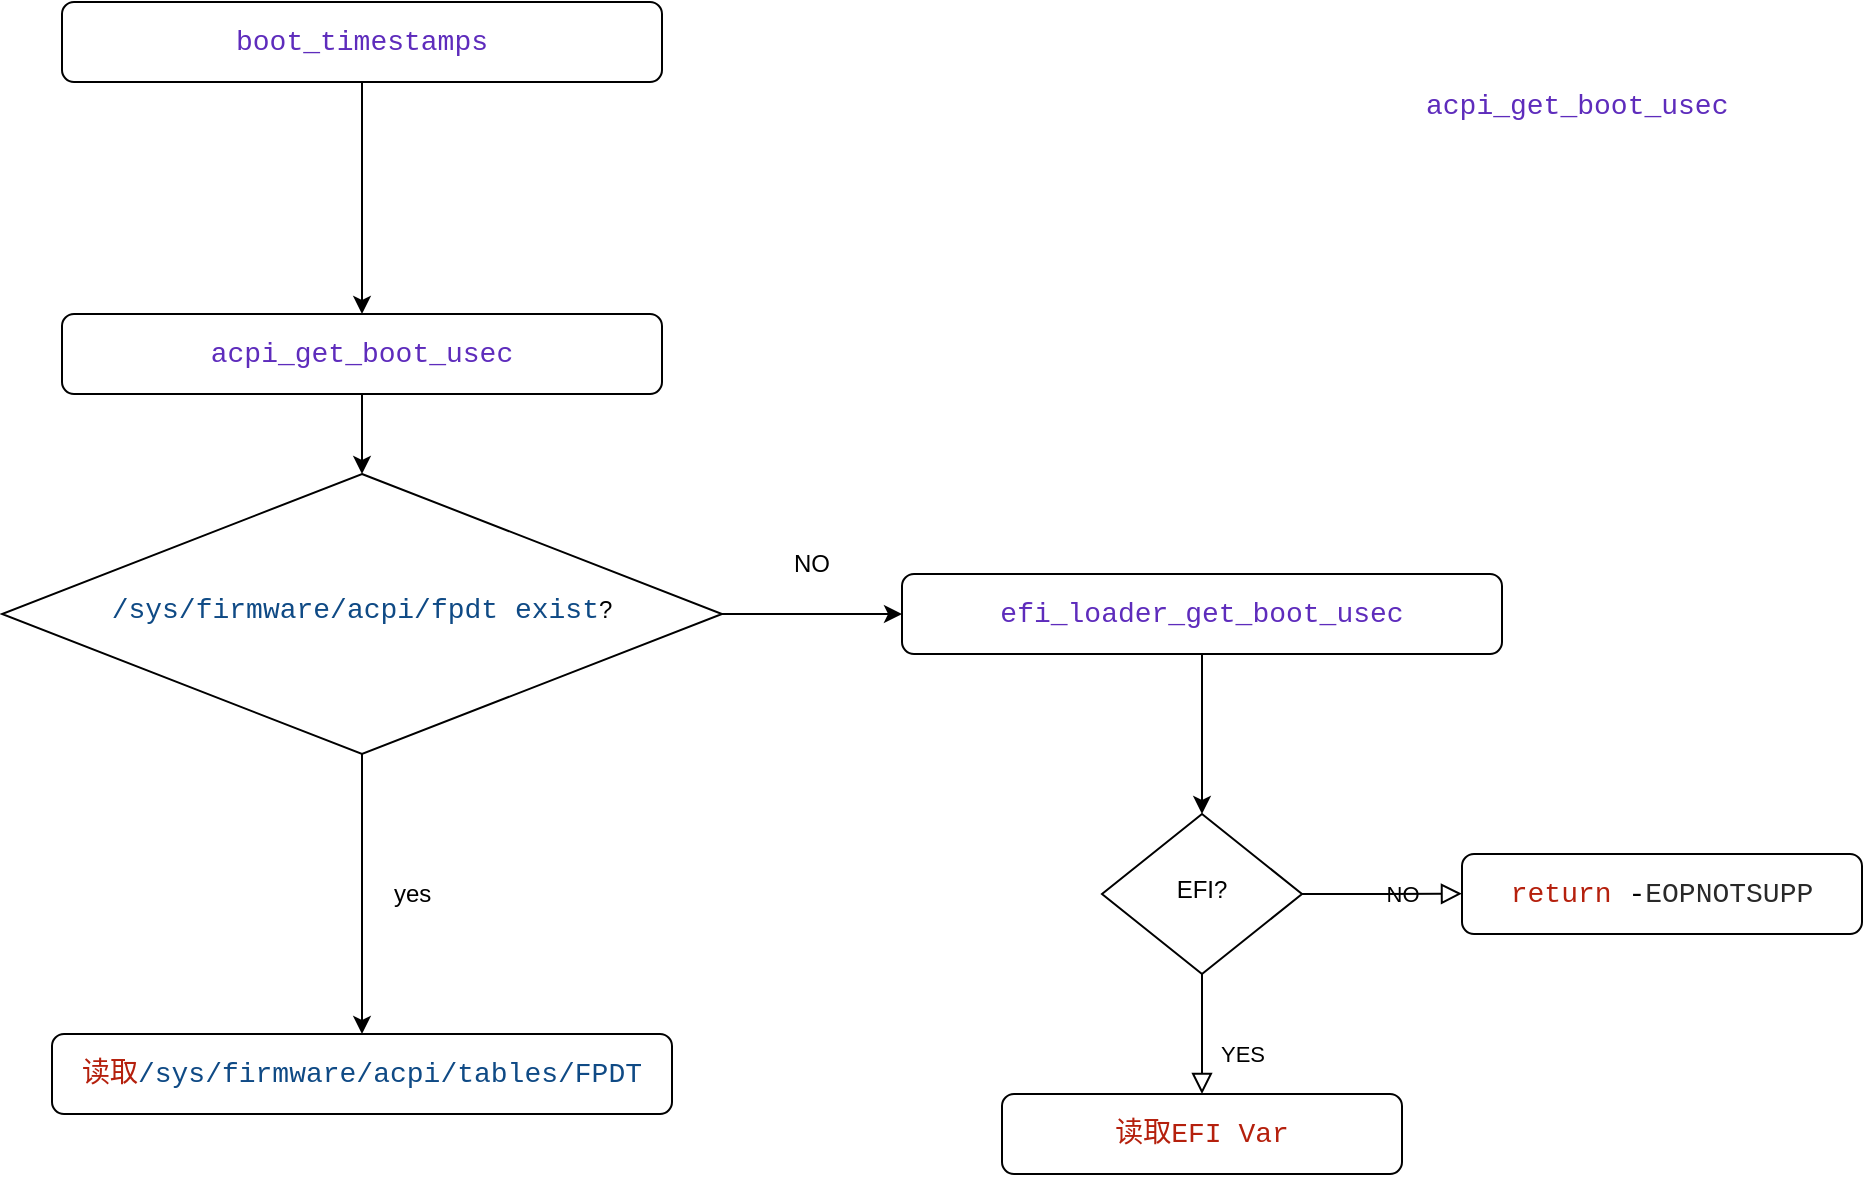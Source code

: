 <mxfile version="26.0.2">
  <diagram id="C5RBs43oDa-KdzZeNtuy" name="Page-1">
    <mxGraphModel dx="2555" dy="922" grid="1" gridSize="10" guides="1" tooltips="1" connect="1" arrows="1" fold="1" page="1" pageScale="1" pageWidth="827" pageHeight="1169" math="0" shadow="0">
      <root>
        <mxCell id="WIyWlLk6GJQsqaUBKTNV-0" />
        <mxCell id="WIyWlLk6GJQsqaUBKTNV-1" parent="WIyWlLk6GJQsqaUBKTNV-0" />
        <mxCell id="RZ5x465Gj1TcY6ijm79F-14" style="edgeStyle=orthogonalEdgeStyle;rounded=0;orthogonalLoop=1;jettySize=auto;html=1;" edge="1" parent="WIyWlLk6GJQsqaUBKTNV-1" source="RZ5x465Gj1TcY6ijm79F-0" target="RZ5x465Gj1TcY6ijm79F-1">
          <mxGeometry relative="1" as="geometry" />
        </mxCell>
        <mxCell id="RZ5x465Gj1TcY6ijm79F-0" value="&lt;div style=&quot;color: rgb(41, 41, 41); background-color: rgb(255, 255, 255); font-family: Consolas, &amp;quot;Courier New&amp;quot;, monospace; font-size: 14px; line-height: 19px; white-space: pre;&quot;&gt;&lt;span style=&quot;color: #5e2cbc;&quot;&gt;efi_loader_get_boot_usec&lt;/span&gt;&lt;/div&gt;" style="rounded=1;whiteSpace=wrap;html=1;fontSize=12;glass=0;strokeWidth=1;shadow=0;" vertex="1" parent="WIyWlLk6GJQsqaUBKTNV-1">
          <mxGeometry x="350" y="830" width="300" height="40" as="geometry" />
        </mxCell>
        <mxCell id="RZ5x465Gj1TcY6ijm79F-1" value="EFI?" style="rhombus;whiteSpace=wrap;html=1;shadow=0;fontFamily=Helvetica;fontSize=12;align=center;strokeWidth=1;spacing=6;spacingTop=-4;" vertex="1" parent="WIyWlLk6GJQsqaUBKTNV-1">
          <mxGeometry x="450" y="950" width="100" height="80" as="geometry" />
        </mxCell>
        <mxCell id="RZ5x465Gj1TcY6ijm79F-2" value="YES" style="rounded=0;html=1;jettySize=auto;orthogonalLoop=1;fontSize=11;endArrow=block;endFill=0;endSize=8;strokeWidth=1;shadow=0;labelBackgroundColor=none;edgeStyle=orthogonalEdgeStyle;" edge="1" parent="WIyWlLk6GJQsqaUBKTNV-1">
          <mxGeometry x="0.333" y="20" relative="1" as="geometry">
            <mxPoint as="offset" />
            <mxPoint x="500" y="1030" as="sourcePoint" />
            <mxPoint x="500" y="1090" as="targetPoint" />
          </mxGeometry>
        </mxCell>
        <mxCell id="RZ5x465Gj1TcY6ijm79F-3" value="&lt;div style=&quot;color: rgb(41, 41, 41); background-color: rgb(255, 255, 255); font-family: Consolas, &amp;quot;Courier New&amp;quot;, monospace; font-size: 14px; line-height: 19px; white-space: pre;&quot;&gt;&lt;div style=&quot;line-height: 19px;&quot;&gt;&lt;span style=&quot;color: #b5200d;&quot;&gt;return&lt;/span&gt; &lt;span style=&quot;color: #000000;&quot;&gt;-&lt;/span&gt;EOPNOTSUPP&lt;/div&gt;&lt;/div&gt;" style="rounded=1;whiteSpace=wrap;html=1;fontSize=12;glass=0;strokeWidth=1;shadow=0;" vertex="1" parent="WIyWlLk6GJQsqaUBKTNV-1">
          <mxGeometry x="630" y="970" width="200" height="40" as="geometry" />
        </mxCell>
        <mxCell id="RZ5x465Gj1TcY6ijm79F-5" value="NO" style="edgeStyle=orthogonalEdgeStyle;rounded=0;html=1;jettySize=auto;orthogonalLoop=1;fontSize=11;endArrow=block;endFill=0;endSize=8;strokeWidth=1;shadow=0;labelBackgroundColor=none;exitX=1;exitY=0.5;exitDx=0;exitDy=0;" edge="1" parent="WIyWlLk6GJQsqaUBKTNV-1" source="RZ5x465Gj1TcY6ijm79F-1">
          <mxGeometry y="10" relative="1" as="geometry">
            <mxPoint as="offset" />
            <mxPoint x="580" y="989.86" as="sourcePoint" />
            <mxPoint x="630" y="989.86" as="targetPoint" />
          </mxGeometry>
        </mxCell>
        <mxCell id="RZ5x465Gj1TcY6ijm79F-18" style="edgeStyle=orthogonalEdgeStyle;rounded=0;orthogonalLoop=1;jettySize=auto;html=1;entryX=0.5;entryY=0;entryDx=0;entryDy=0;" edge="1" parent="WIyWlLk6GJQsqaUBKTNV-1" source="RZ5x465Gj1TcY6ijm79F-7" target="RZ5x465Gj1TcY6ijm79F-9">
          <mxGeometry relative="1" as="geometry" />
        </mxCell>
        <mxCell id="RZ5x465Gj1TcY6ijm79F-7" value="&lt;div style=&quot;color: rgb(41, 41, 41); background-color: rgb(255, 255, 255); font-family: Consolas, &amp;quot;Courier New&amp;quot;, monospace; font-size: 14px; line-height: 19px; white-space: pre;&quot;&gt;&lt;span style=&quot;color: rgb(94, 44, 188); text-align: left;&quot;&gt;boot_timestamps&lt;/span&gt;&lt;/div&gt;" style="rounded=1;whiteSpace=wrap;html=1;fontSize=12;glass=0;strokeWidth=1;shadow=0;" vertex="1" parent="WIyWlLk6GJQsqaUBKTNV-1">
          <mxGeometry x="-70" y="544" width="300" height="40" as="geometry" />
        </mxCell>
        <mxCell id="RZ5x465Gj1TcY6ijm79F-8" value="&lt;div style=&quot;color: #292929;background-color: #ffffff;font-family: Consolas, &#39;Courier New&#39;, monospace;font-weight: normal;font-size: 14px;line-height: 19px;white-space: pre;&quot;&gt;&lt;div&gt;&lt;span style=&quot;color: #5e2cbc;&quot;&gt;acpi_get_boot_usec&lt;/span&gt;&lt;/div&gt;&lt;/div&gt;" style="text;whiteSpace=wrap;html=1;" vertex="1" parent="WIyWlLk6GJQsqaUBKTNV-1">
          <mxGeometry x="610" y="580" width="170" height="40" as="geometry" />
        </mxCell>
        <mxCell id="RZ5x465Gj1TcY6ijm79F-11" style="edgeStyle=orthogonalEdgeStyle;rounded=0;orthogonalLoop=1;jettySize=auto;html=1;entryX=0.5;entryY=0;entryDx=0;entryDy=0;" edge="1" parent="WIyWlLk6GJQsqaUBKTNV-1" source="RZ5x465Gj1TcY6ijm79F-9" target="RZ5x465Gj1TcY6ijm79F-10">
          <mxGeometry relative="1" as="geometry" />
        </mxCell>
        <mxCell id="RZ5x465Gj1TcY6ijm79F-9" value="&lt;div style=&quot;color: rgb(41, 41, 41); background-color: rgb(255, 255, 255); font-family: Consolas, &amp;quot;Courier New&amp;quot;, monospace; font-size: 14px; line-height: 19px; white-space: pre;&quot;&gt;&lt;span style=&quot;color: rgb(94, 44, 188); text-align: left;&quot;&gt;acpi_get_boot_usec&lt;/span&gt;&lt;/div&gt;" style="rounded=1;whiteSpace=wrap;html=1;fontSize=12;glass=0;strokeWidth=1;shadow=0;" vertex="1" parent="WIyWlLk6GJQsqaUBKTNV-1">
          <mxGeometry x="-70" y="700" width="300" height="40" as="geometry" />
        </mxCell>
        <mxCell id="RZ5x465Gj1TcY6ijm79F-12" style="edgeStyle=orthogonalEdgeStyle;rounded=0;orthogonalLoop=1;jettySize=auto;html=1;" edge="1" parent="WIyWlLk6GJQsqaUBKTNV-1" source="RZ5x465Gj1TcY6ijm79F-10" target="RZ5x465Gj1TcY6ijm79F-0">
          <mxGeometry relative="1" as="geometry" />
        </mxCell>
        <mxCell id="RZ5x465Gj1TcY6ijm79F-17" style="edgeStyle=orthogonalEdgeStyle;rounded=0;orthogonalLoop=1;jettySize=auto;html=1;" edge="1" parent="WIyWlLk6GJQsqaUBKTNV-1" source="RZ5x465Gj1TcY6ijm79F-10" target="RZ5x465Gj1TcY6ijm79F-16">
          <mxGeometry relative="1" as="geometry" />
        </mxCell>
        <mxCell id="RZ5x465Gj1TcY6ijm79F-10" value="&lt;span style=&quot;color: rgb(15, 74, 133); background-color: rgb(255, 255, 255); font-family: Consolas, &amp;quot;Courier New&amp;quot;, monospace; font-size: 14px; white-space: pre;&quot;&gt;/sys/firmware/acpi/fpdt exist&lt;/span&gt;?" style="rhombus;whiteSpace=wrap;html=1;shadow=0;fontFamily=Helvetica;fontSize=12;align=center;strokeWidth=1;spacing=6;spacingTop=-4;" vertex="1" parent="WIyWlLk6GJQsqaUBKTNV-1">
          <mxGeometry x="-100" y="780" width="360" height="140" as="geometry" />
        </mxCell>
        <mxCell id="RZ5x465Gj1TcY6ijm79F-13" value="NO" style="text;strokeColor=none;fillColor=none;align=left;verticalAlign=middle;spacingLeft=4;spacingRight=4;overflow=hidden;points=[[0,0.5],[1,0.5]];portConstraint=eastwest;rotatable=0;whiteSpace=wrap;html=1;" vertex="1" parent="WIyWlLk6GJQsqaUBKTNV-1">
          <mxGeometry x="290" y="810" width="30" height="30" as="geometry" />
        </mxCell>
        <mxCell id="RZ5x465Gj1TcY6ijm79F-15" value="&lt;div style=&quot;background-color: rgb(255, 255, 255); font-family: Consolas, &amp;quot;Courier New&amp;quot;, monospace; font-size: 14px; line-height: 19px; white-space: pre; color: rgb(41, 41, 41);&quot;&gt;&lt;div style=&quot;line-height: 19px;&quot;&gt;&lt;font color=&quot;#b5200d&quot;&gt;读取EFI Var&lt;/font&gt;&lt;/div&gt;&lt;/div&gt;" style="rounded=1;whiteSpace=wrap;html=1;fontSize=12;glass=0;strokeWidth=1;shadow=0;" vertex="1" parent="WIyWlLk6GJQsqaUBKTNV-1">
          <mxGeometry x="400" y="1090" width="200" height="40" as="geometry" />
        </mxCell>
        <mxCell id="RZ5x465Gj1TcY6ijm79F-16" value="&lt;div style=&quot;background-color: rgb(255, 255, 255); font-family: Consolas, &amp;quot;Courier New&amp;quot;, monospace; font-size: 14px; line-height: 19px; white-space: pre; color: rgb(41, 41, 41);&quot;&gt;&lt;div style=&quot;line-height: 19px;&quot;&gt;&lt;font color=&quot;#b5200d&quot;&gt;读取&lt;/font&gt;&lt;span style=&quot;color: rgb(15, 74, 133); background-color: light-dark(rgb(255, 255, 255), rgb(18, 18, 18));&quot;&gt;/sys/firmware/acpi/tables/FPDT&lt;/span&gt;&lt;/div&gt;&lt;/div&gt;" style="rounded=1;whiteSpace=wrap;html=1;fontSize=12;glass=0;strokeWidth=1;shadow=0;" vertex="1" parent="WIyWlLk6GJQsqaUBKTNV-1">
          <mxGeometry x="-75" y="1060" width="310" height="40" as="geometry" />
        </mxCell>
        <mxCell id="RZ5x465Gj1TcY6ijm79F-19" value="yes" style="text;strokeColor=none;fillColor=none;align=left;verticalAlign=middle;spacingLeft=4;spacingRight=4;overflow=hidden;points=[[0,0.5],[1,0.5]];portConstraint=eastwest;rotatable=0;whiteSpace=wrap;html=1;" vertex="1" parent="WIyWlLk6GJQsqaUBKTNV-1">
          <mxGeometry x="90" y="975" width="30" height="30" as="geometry" />
        </mxCell>
      </root>
    </mxGraphModel>
  </diagram>
</mxfile>
